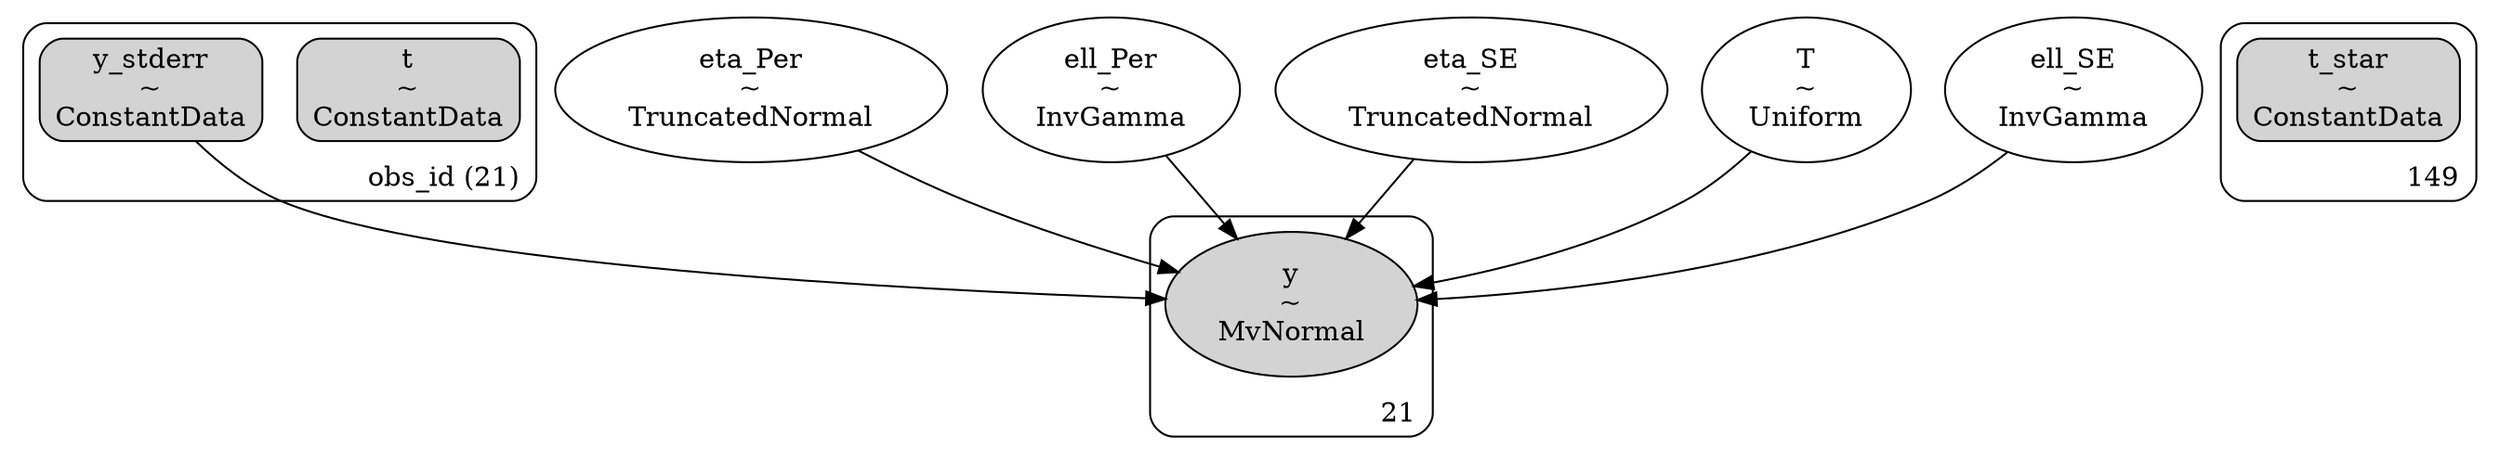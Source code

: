 digraph {
	subgraph "clusterobs_id (21)" {
		t [label="t
~
ConstantData" shape=box style="rounded, filled"]
		y_stderr [label="y_stderr
~
ConstantData" shape=box style="rounded, filled"]
		label="obs_id (21)" labeljust=r labelloc=b style=rounded
	}
	subgraph cluster149 {
		t_star [label="t_star
~
ConstantData" shape=box style="rounded, filled"]
		label=149 labeljust=r labelloc=b style=rounded
	}
	eta_Per [label="eta_Per
~
TruncatedNormal" shape=ellipse]
	ell_Per [label="ell_Per
~
InvGamma" shape=ellipse]
	eta_SE [label="eta_SE
~
TruncatedNormal" shape=ellipse]
	T [label="T
~
Uniform" shape=ellipse]
	ell_SE [label="ell_SE
~
InvGamma" shape=ellipse]
	subgraph cluster21 {
		y [label="y
~
MvNormal" shape=ellipse style=filled]
		label=21 labeljust=r labelloc=b style=rounded
	}
	eta_SE -> y
	eta_Per -> y
	ell_Per -> y
	y_stderr -> y
	T -> y
	ell_SE -> y
}

